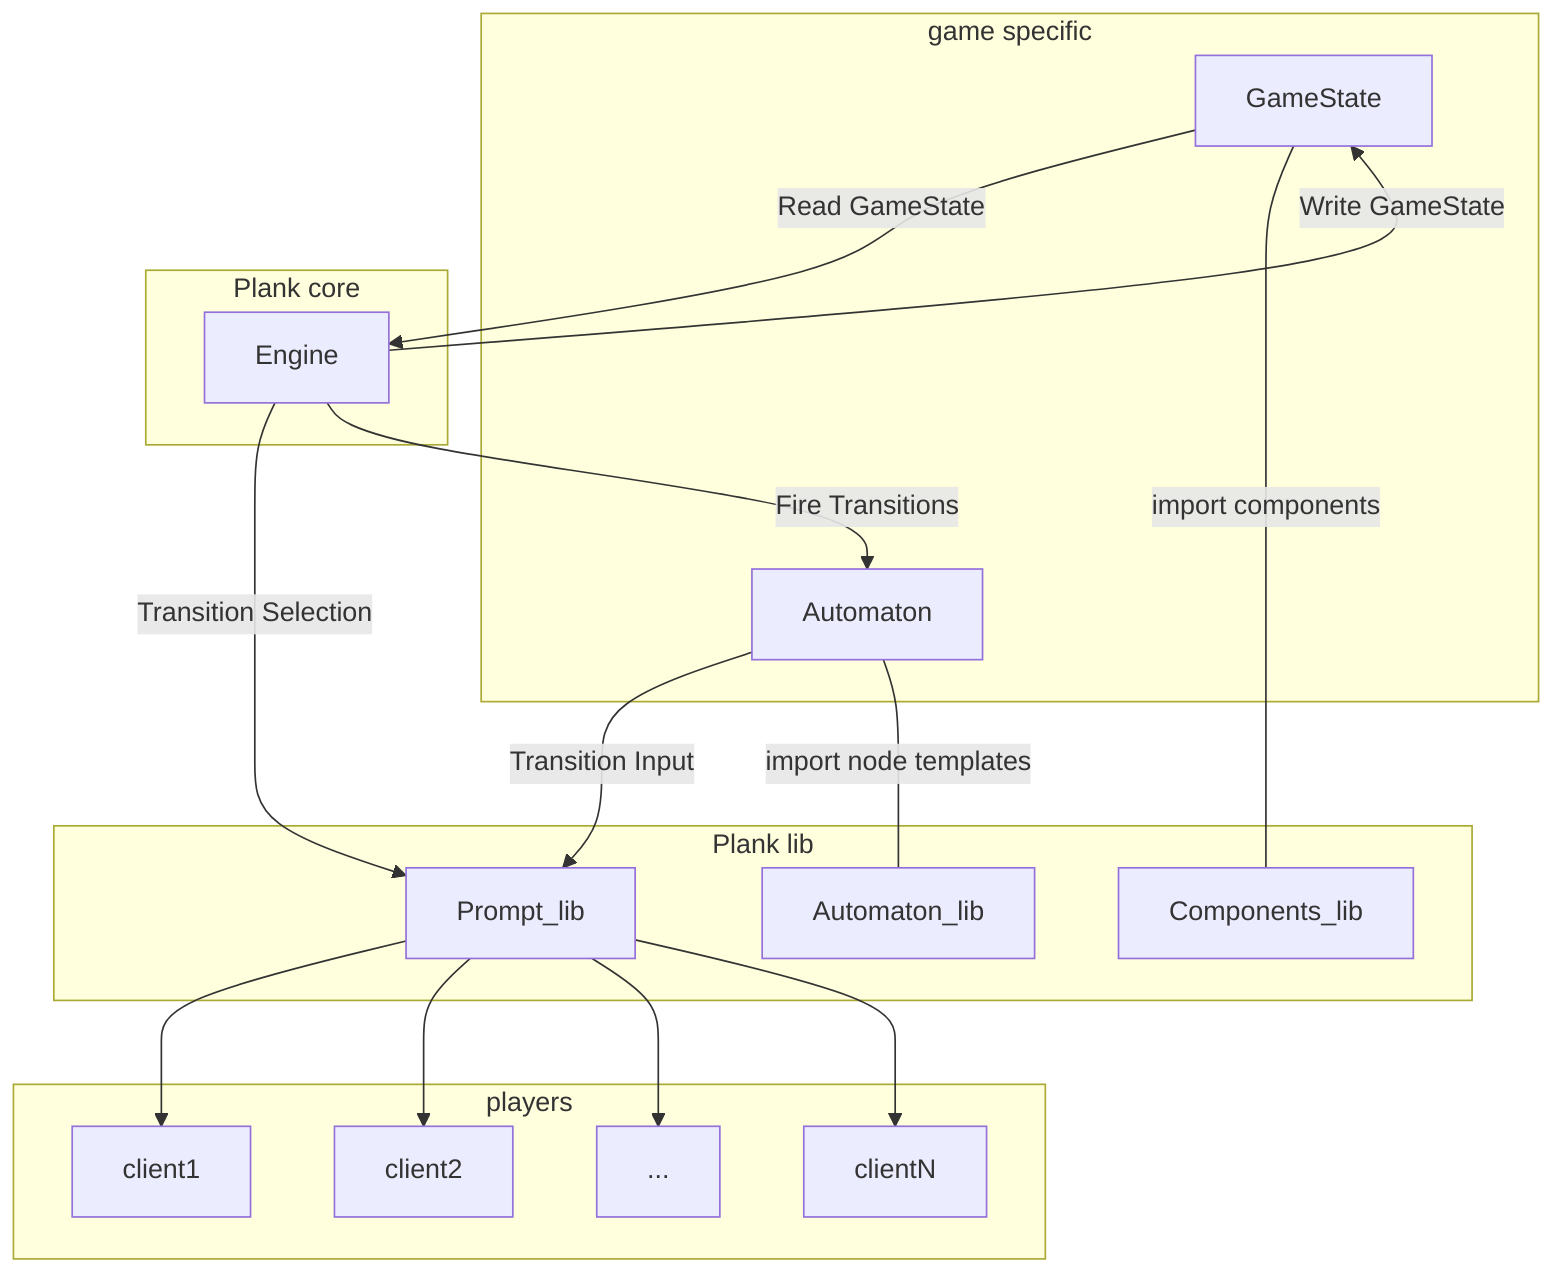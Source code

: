 graph TD
  subgraph game specific
    Automaton
    GameState
  end
  subgraph Plank lib
    Automaton_lib
    Components_lib
    Prompt_lib
  end
  subgraph Plank core
    Engine
  end
  subgraph players
    client1
    client2
    ...
    clientN
  end
    Engine -->|Transition Selection| Prompt_lib
    Automaton -->|Transition Input| Prompt_lib
    Engine -->|Fire Transitions| Automaton
    Engine -->|Write GameState| GameState
    GameState -->|Read GameState| Engine
    GameState ---|import components | Components_lib
    Automaton ---|import node templates| Automaton_lib
    Prompt_lib --> client1
    Prompt_lib --> client2
    Prompt_lib --> ...
    Prompt_lib --> clientN